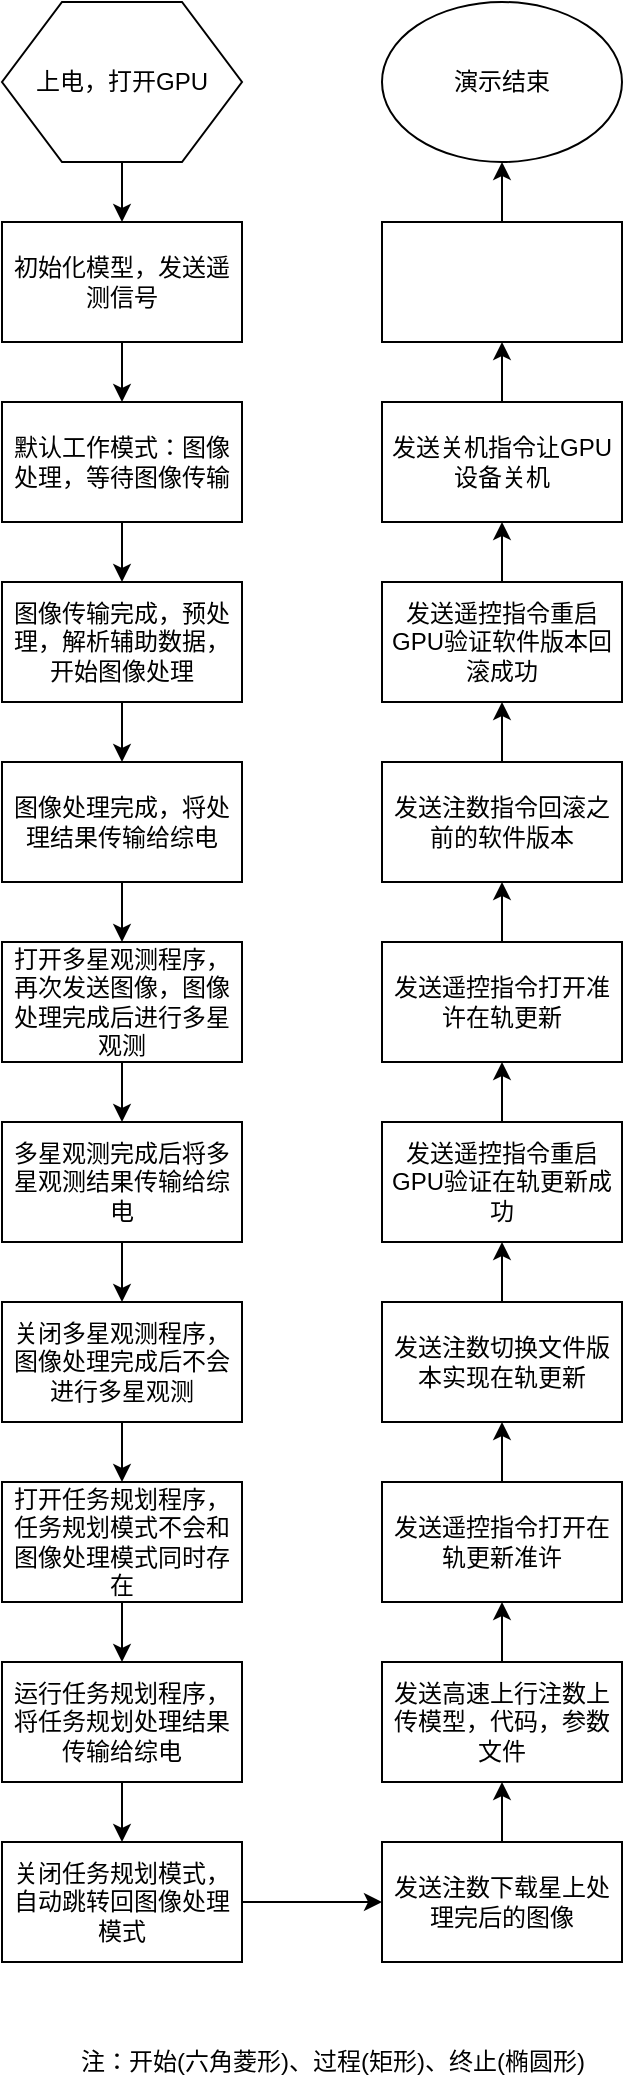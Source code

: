 <mxfile version="13.7.9" type="github">
  <diagram id="C5RBs43oDa-KdzZeNtuy" name="Page-1">
    <mxGraphModel dx="2844" dy="1588" grid="1" gridSize="10" guides="1" tooltips="1" connect="1" arrows="1" fold="1" page="1" pageScale="1" pageWidth="827" pageHeight="1169" math="0" shadow="0">
      <root>
        <mxCell id="WIyWlLk6GJQsqaUBKTNV-0" />
        <mxCell id="WIyWlLk6GJQsqaUBKTNV-1" parent="WIyWlLk6GJQsqaUBKTNV-0" />
        <mxCell id="X43wygpL5dwBFsIKlkYf-60" value="注：开始(六角菱形)、过程(矩形)、终止(椭圆形)" style="text;html=1;align=center;verticalAlign=middle;resizable=0;points=[];autosize=1;" parent="WIyWlLk6GJQsqaUBKTNV-1" vertex="1">
          <mxGeometry x="350" y="1020" width="270" height="20" as="geometry" />
        </mxCell>
        <mxCell id="8oBinveNJYtPGVikXjge-47" value="" style="edgeStyle=orthogonalEdgeStyle;rounded=0;orthogonalLoop=1;jettySize=auto;html=1;" edge="1" parent="WIyWlLk6GJQsqaUBKTNV-1" source="X43wygpL5dwBFsIKlkYf-63" target="X43wygpL5dwBFsIKlkYf-66">
          <mxGeometry relative="1" as="geometry" />
        </mxCell>
        <mxCell id="X43wygpL5dwBFsIKlkYf-63" value="上电，打开GPU" style="shape=hexagon;perimeter=hexagonPerimeter2;whiteSpace=wrap;html=1;shadow=0;strokeWidth=1;" parent="WIyWlLk6GJQsqaUBKTNV-1" vertex="1">
          <mxGeometry x="320" width="120" height="80" as="geometry" />
        </mxCell>
        <mxCell id="8oBinveNJYtPGVikXjge-53" value="" style="edgeStyle=orthogonalEdgeStyle;rounded=0;orthogonalLoop=1;jettySize=auto;html=1;" edge="1" parent="WIyWlLk6GJQsqaUBKTNV-1" source="X43wygpL5dwBFsIKlkYf-66" target="8oBinveNJYtPGVikXjge-1">
          <mxGeometry relative="1" as="geometry" />
        </mxCell>
        <mxCell id="X43wygpL5dwBFsIKlkYf-66" value="初始化模型，发送遥测信号" style="rounded=0;whiteSpace=wrap;html=1;shadow=0;strokeWidth=1;" parent="WIyWlLk6GJQsqaUBKTNV-1" vertex="1">
          <mxGeometry x="320" y="110" width="120" height="60" as="geometry" />
        </mxCell>
        <mxCell id="8oBinveNJYtPGVikXjge-55" value="" style="edgeStyle=orthogonalEdgeStyle;rounded=0;orthogonalLoop=1;jettySize=auto;html=1;" edge="1" parent="WIyWlLk6GJQsqaUBKTNV-1" source="X43wygpL5dwBFsIKlkYf-80" target="X43wygpL5dwBFsIKlkYf-103">
          <mxGeometry relative="1" as="geometry" />
        </mxCell>
        <mxCell id="X43wygpL5dwBFsIKlkYf-80" value="图像传输完成，预处理，解析辅助数据，开始图像处理" style="rounded=0;whiteSpace=wrap;html=1;shadow=0;strokeWidth=1;" parent="WIyWlLk6GJQsqaUBKTNV-1" vertex="1">
          <mxGeometry x="320" y="290" width="120" height="60" as="geometry" />
        </mxCell>
        <mxCell id="8oBinveNJYtPGVikXjge-58" value="" style="edgeStyle=orthogonalEdgeStyle;rounded=0;orthogonalLoop=1;jettySize=auto;html=1;" edge="1" parent="WIyWlLk6GJQsqaUBKTNV-1" source="X43wygpL5dwBFsIKlkYf-90" target="X43wygpL5dwBFsIKlkYf-115">
          <mxGeometry relative="1" as="geometry" />
        </mxCell>
        <mxCell id="X43wygpL5dwBFsIKlkYf-90" value="打开多星观测程序，再次发送图像，图像处理完成后进行多星观测" style="rounded=0;whiteSpace=wrap;html=1;shadow=0;strokeWidth=1;" parent="WIyWlLk6GJQsqaUBKTNV-1" vertex="1">
          <mxGeometry x="320" y="470" width="120" height="60" as="geometry" />
        </mxCell>
        <mxCell id="8oBinveNJYtPGVikXjge-56" value="" style="edgeStyle=orthogonalEdgeStyle;rounded=0;orthogonalLoop=1;jettySize=auto;html=1;" edge="1" parent="WIyWlLk6GJQsqaUBKTNV-1" source="X43wygpL5dwBFsIKlkYf-103" target="X43wygpL5dwBFsIKlkYf-90">
          <mxGeometry relative="1" as="geometry" />
        </mxCell>
        <mxCell id="X43wygpL5dwBFsIKlkYf-103" value="图像处理完成，将处理结果传输给综电" style="rounded=0;whiteSpace=wrap;html=1;shadow=0;strokeWidth=1;" parent="WIyWlLk6GJQsqaUBKTNV-1" vertex="1">
          <mxGeometry x="320" y="380" width="120" height="60" as="geometry" />
        </mxCell>
        <mxCell id="8oBinveNJYtPGVikXjge-59" value="" style="edgeStyle=orthogonalEdgeStyle;rounded=0;orthogonalLoop=1;jettySize=auto;html=1;" edge="1" parent="WIyWlLk6GJQsqaUBKTNV-1" source="X43wygpL5dwBFsIKlkYf-115" target="X43wygpL5dwBFsIKlkYf-116">
          <mxGeometry relative="1" as="geometry" />
        </mxCell>
        <mxCell id="X43wygpL5dwBFsIKlkYf-115" value="多星观测完成后将多星观测结果传输给综电" style="rounded=0;whiteSpace=wrap;html=1;shadow=0;strokeWidth=1;" parent="WIyWlLk6GJQsqaUBKTNV-1" vertex="1">
          <mxGeometry x="320" y="560" width="120" height="60" as="geometry" />
        </mxCell>
        <mxCell id="8oBinveNJYtPGVikXjge-60" value="" style="edgeStyle=orthogonalEdgeStyle;rounded=0;orthogonalLoop=1;jettySize=auto;html=1;" edge="1" parent="WIyWlLk6GJQsqaUBKTNV-1" source="X43wygpL5dwBFsIKlkYf-116" target="X43wygpL5dwBFsIKlkYf-135">
          <mxGeometry relative="1" as="geometry" />
        </mxCell>
        <mxCell id="X43wygpL5dwBFsIKlkYf-116" value="关闭多星观测程序，图像处理完成后不会进行多星观测" style="rounded=0;whiteSpace=wrap;html=1;shadow=0;strokeWidth=1;" parent="WIyWlLk6GJQsqaUBKTNV-1" vertex="1">
          <mxGeometry x="320" y="650" width="120" height="60" as="geometry" />
        </mxCell>
        <mxCell id="X43wygpL5dwBFsIKlkYf-133" value="演示结束" style="ellipse;whiteSpace=wrap;html=1;shadow=0;strokeWidth=1;" parent="WIyWlLk6GJQsqaUBKTNV-1" vertex="1">
          <mxGeometry x="510" width="120" height="80" as="geometry" />
        </mxCell>
        <mxCell id="8oBinveNJYtPGVikXjge-61" value="" style="edgeStyle=orthogonalEdgeStyle;rounded=0;orthogonalLoop=1;jettySize=auto;html=1;" edge="1" parent="WIyWlLk6GJQsqaUBKTNV-1" source="X43wygpL5dwBFsIKlkYf-135" target="8oBinveNJYtPGVikXjge-7">
          <mxGeometry relative="1" as="geometry" />
        </mxCell>
        <mxCell id="X43wygpL5dwBFsIKlkYf-135" value="打开任务规划程序，任务规划模式不会和图像处理模式同时存在" style="rounded=0;whiteSpace=wrap;html=1;shadow=0;strokeWidth=1;" parent="WIyWlLk6GJQsqaUBKTNV-1" vertex="1">
          <mxGeometry x="320" y="740" width="120" height="60" as="geometry" />
        </mxCell>
        <mxCell id="8oBinveNJYtPGVikXjge-54" value="" style="edgeStyle=orthogonalEdgeStyle;rounded=0;orthogonalLoop=1;jettySize=auto;html=1;" edge="1" parent="WIyWlLk6GJQsqaUBKTNV-1" source="8oBinveNJYtPGVikXjge-1" target="X43wygpL5dwBFsIKlkYf-80">
          <mxGeometry relative="1" as="geometry" />
        </mxCell>
        <mxCell id="8oBinveNJYtPGVikXjge-1" value="默认工作模式：图像处理，等待图像传输" style="rounded=0;whiteSpace=wrap;html=1;shadow=0;strokeWidth=1;" vertex="1" parent="WIyWlLk6GJQsqaUBKTNV-1">
          <mxGeometry x="320" y="200" width="120" height="60" as="geometry" />
        </mxCell>
        <mxCell id="8oBinveNJYtPGVikXjge-63" value="" style="edgeStyle=orthogonalEdgeStyle;rounded=0;orthogonalLoop=1;jettySize=auto;html=1;" edge="1" parent="WIyWlLk6GJQsqaUBKTNV-1" source="8oBinveNJYtPGVikXjge-7" target="8oBinveNJYtPGVikXjge-9">
          <mxGeometry relative="1" as="geometry" />
        </mxCell>
        <mxCell id="8oBinveNJYtPGVikXjge-7" value="运行任务规划程序，将任务规划处理结果传输给综电" style="rounded=0;whiteSpace=wrap;html=1;shadow=0;strokeWidth=1;" vertex="1" parent="WIyWlLk6GJQsqaUBKTNV-1">
          <mxGeometry x="320" y="830" width="120" height="60" as="geometry" />
        </mxCell>
        <mxCell id="8oBinveNJYtPGVikXjge-35" value="" style="edgeStyle=orthogonalEdgeStyle;rounded=0;orthogonalLoop=1;jettySize=auto;html=1;" edge="1" parent="WIyWlLk6GJQsqaUBKTNV-1" source="8oBinveNJYtPGVikXjge-9" target="8oBinveNJYtPGVikXjge-25">
          <mxGeometry relative="1" as="geometry" />
        </mxCell>
        <mxCell id="8oBinveNJYtPGVikXjge-9" value="关闭任务规划模式，自动跳转回图像处理模式" style="rounded=0;whiteSpace=wrap;html=1;shadow=0;strokeWidth=1;" vertex="1" parent="WIyWlLk6GJQsqaUBKTNV-1">
          <mxGeometry x="320" y="920" width="120" height="60" as="geometry" />
        </mxCell>
        <mxCell id="8oBinveNJYtPGVikXjge-44" value="" style="edgeStyle=orthogonalEdgeStyle;rounded=0;orthogonalLoop=1;jettySize=auto;html=1;" edge="1" parent="WIyWlLk6GJQsqaUBKTNV-1" source="8oBinveNJYtPGVikXjge-12" target="8oBinveNJYtPGVikXjge-28">
          <mxGeometry relative="1" as="geometry" />
        </mxCell>
        <mxCell id="8oBinveNJYtPGVikXjge-12" value="发送遥控指令重启GPU验证软件版本回滚成功" style="rounded=0;whiteSpace=wrap;html=1;shadow=0;strokeWidth=1;" vertex="1" parent="WIyWlLk6GJQsqaUBKTNV-1">
          <mxGeometry x="510" y="290" width="120" height="60" as="geometry" />
        </mxCell>
        <mxCell id="8oBinveNJYtPGVikXjge-42" value="" style="edgeStyle=orthogonalEdgeStyle;rounded=0;orthogonalLoop=1;jettySize=auto;html=1;" edge="1" parent="WIyWlLk6GJQsqaUBKTNV-1" source="8oBinveNJYtPGVikXjge-15" target="8oBinveNJYtPGVikXjge-16">
          <mxGeometry relative="1" as="geometry" />
        </mxCell>
        <mxCell id="8oBinveNJYtPGVikXjge-15" value="发送遥控指令打开准许在轨更新" style="rounded=0;whiteSpace=wrap;html=1;shadow=0;strokeWidth=1;" vertex="1" parent="WIyWlLk6GJQsqaUBKTNV-1">
          <mxGeometry x="510" y="470" width="120" height="60" as="geometry" />
        </mxCell>
        <mxCell id="8oBinveNJYtPGVikXjge-43" value="" style="edgeStyle=orthogonalEdgeStyle;rounded=0;orthogonalLoop=1;jettySize=auto;html=1;" edge="1" parent="WIyWlLk6GJQsqaUBKTNV-1" source="8oBinveNJYtPGVikXjge-16" target="8oBinveNJYtPGVikXjge-12">
          <mxGeometry relative="1" as="geometry" />
        </mxCell>
        <mxCell id="8oBinveNJYtPGVikXjge-16" value="发送注数指令回滚之前的软件版本" style="rounded=0;whiteSpace=wrap;html=1;shadow=0;strokeWidth=1;" vertex="1" parent="WIyWlLk6GJQsqaUBKTNV-1">
          <mxGeometry x="510" y="380" width="120" height="60" as="geometry" />
        </mxCell>
        <mxCell id="8oBinveNJYtPGVikXjge-40" value="" style="edgeStyle=orthogonalEdgeStyle;rounded=0;orthogonalLoop=1;jettySize=auto;html=1;" edge="1" parent="WIyWlLk6GJQsqaUBKTNV-1" source="8oBinveNJYtPGVikXjge-18" target="8oBinveNJYtPGVikXjge-15">
          <mxGeometry relative="1" as="geometry" />
        </mxCell>
        <mxCell id="8oBinveNJYtPGVikXjge-18" value="发送遥控指令重启GPU验证在轨更新成功" style="rounded=0;whiteSpace=wrap;html=1;shadow=0;strokeWidth=1;" vertex="1" parent="WIyWlLk6GJQsqaUBKTNV-1">
          <mxGeometry x="510" y="560" width="120" height="60" as="geometry" />
        </mxCell>
        <mxCell id="8oBinveNJYtPGVikXjge-39" value="" style="edgeStyle=orthogonalEdgeStyle;rounded=0;orthogonalLoop=1;jettySize=auto;html=1;" edge="1" parent="WIyWlLk6GJQsqaUBKTNV-1" source="8oBinveNJYtPGVikXjge-20" target="8oBinveNJYtPGVikXjge-18">
          <mxGeometry relative="1" as="geometry" />
        </mxCell>
        <mxCell id="8oBinveNJYtPGVikXjge-20" value="发送注数切换文件版本实现在轨更新" style="rounded=0;whiteSpace=wrap;html=1;shadow=0;strokeWidth=1;" vertex="1" parent="WIyWlLk6GJQsqaUBKTNV-1">
          <mxGeometry x="510" y="650" width="120" height="60" as="geometry" />
        </mxCell>
        <mxCell id="8oBinveNJYtPGVikXjge-38" value="" style="edgeStyle=orthogonalEdgeStyle;rounded=0;orthogonalLoop=1;jettySize=auto;html=1;" edge="1" parent="WIyWlLk6GJQsqaUBKTNV-1" source="8oBinveNJYtPGVikXjge-21" target="8oBinveNJYtPGVikXjge-20">
          <mxGeometry relative="1" as="geometry" />
        </mxCell>
        <mxCell id="8oBinveNJYtPGVikXjge-21" value="发送遥控指令打开在轨更新准许" style="rounded=0;whiteSpace=wrap;html=1;shadow=0;strokeWidth=1;" vertex="1" parent="WIyWlLk6GJQsqaUBKTNV-1">
          <mxGeometry x="510" y="740" width="120" height="60" as="geometry" />
        </mxCell>
        <mxCell id="8oBinveNJYtPGVikXjge-37" value="" style="edgeStyle=orthogonalEdgeStyle;rounded=0;orthogonalLoop=1;jettySize=auto;html=1;" edge="1" parent="WIyWlLk6GJQsqaUBKTNV-1" source="8oBinveNJYtPGVikXjge-23" target="8oBinveNJYtPGVikXjge-21">
          <mxGeometry relative="1" as="geometry" />
        </mxCell>
        <mxCell id="8oBinveNJYtPGVikXjge-23" value="发送高速上行注数上传模型，代码，参数文件" style="rounded=0;whiteSpace=wrap;html=1;shadow=0;strokeWidth=1;" vertex="1" parent="WIyWlLk6GJQsqaUBKTNV-1">
          <mxGeometry x="510" y="830" width="120" height="60" as="geometry" />
        </mxCell>
        <mxCell id="8oBinveNJYtPGVikXjge-36" value="" style="edgeStyle=orthogonalEdgeStyle;rounded=0;orthogonalLoop=1;jettySize=auto;html=1;" edge="1" parent="WIyWlLk6GJQsqaUBKTNV-1" source="8oBinveNJYtPGVikXjge-25" target="8oBinveNJYtPGVikXjge-23">
          <mxGeometry relative="1" as="geometry" />
        </mxCell>
        <mxCell id="8oBinveNJYtPGVikXjge-25" value="发送注数下载星上处理完后的图像" style="rounded=0;whiteSpace=wrap;html=1;shadow=0;strokeWidth=1;" vertex="1" parent="WIyWlLk6GJQsqaUBKTNV-1">
          <mxGeometry x="510" y="920" width="120" height="60" as="geometry" />
        </mxCell>
        <mxCell id="8oBinveNJYtPGVikXjge-46" value="" style="edgeStyle=orthogonalEdgeStyle;rounded=0;orthogonalLoop=1;jettySize=auto;html=1;" edge="1" parent="WIyWlLk6GJQsqaUBKTNV-1" source="8oBinveNJYtPGVikXjge-27" target="X43wygpL5dwBFsIKlkYf-133">
          <mxGeometry relative="1" as="geometry" />
        </mxCell>
        <mxCell id="8oBinveNJYtPGVikXjge-27" value="" style="rounded=0;whiteSpace=wrap;html=1;shadow=0;strokeWidth=1;" vertex="1" parent="WIyWlLk6GJQsqaUBKTNV-1">
          <mxGeometry x="510" y="110" width="120" height="60" as="geometry" />
        </mxCell>
        <mxCell id="8oBinveNJYtPGVikXjge-45" value="" style="edgeStyle=orthogonalEdgeStyle;rounded=0;orthogonalLoop=1;jettySize=auto;html=1;" edge="1" parent="WIyWlLk6GJQsqaUBKTNV-1" source="8oBinveNJYtPGVikXjge-28" target="8oBinveNJYtPGVikXjge-27">
          <mxGeometry relative="1" as="geometry" />
        </mxCell>
        <mxCell id="8oBinveNJYtPGVikXjge-28" value="发送关机指令让GPU设备关机" style="rounded=0;whiteSpace=wrap;html=1;shadow=0;strokeWidth=1;" vertex="1" parent="WIyWlLk6GJQsqaUBKTNV-1">
          <mxGeometry x="510" y="200" width="120" height="60" as="geometry" />
        </mxCell>
      </root>
    </mxGraphModel>
  </diagram>
</mxfile>
